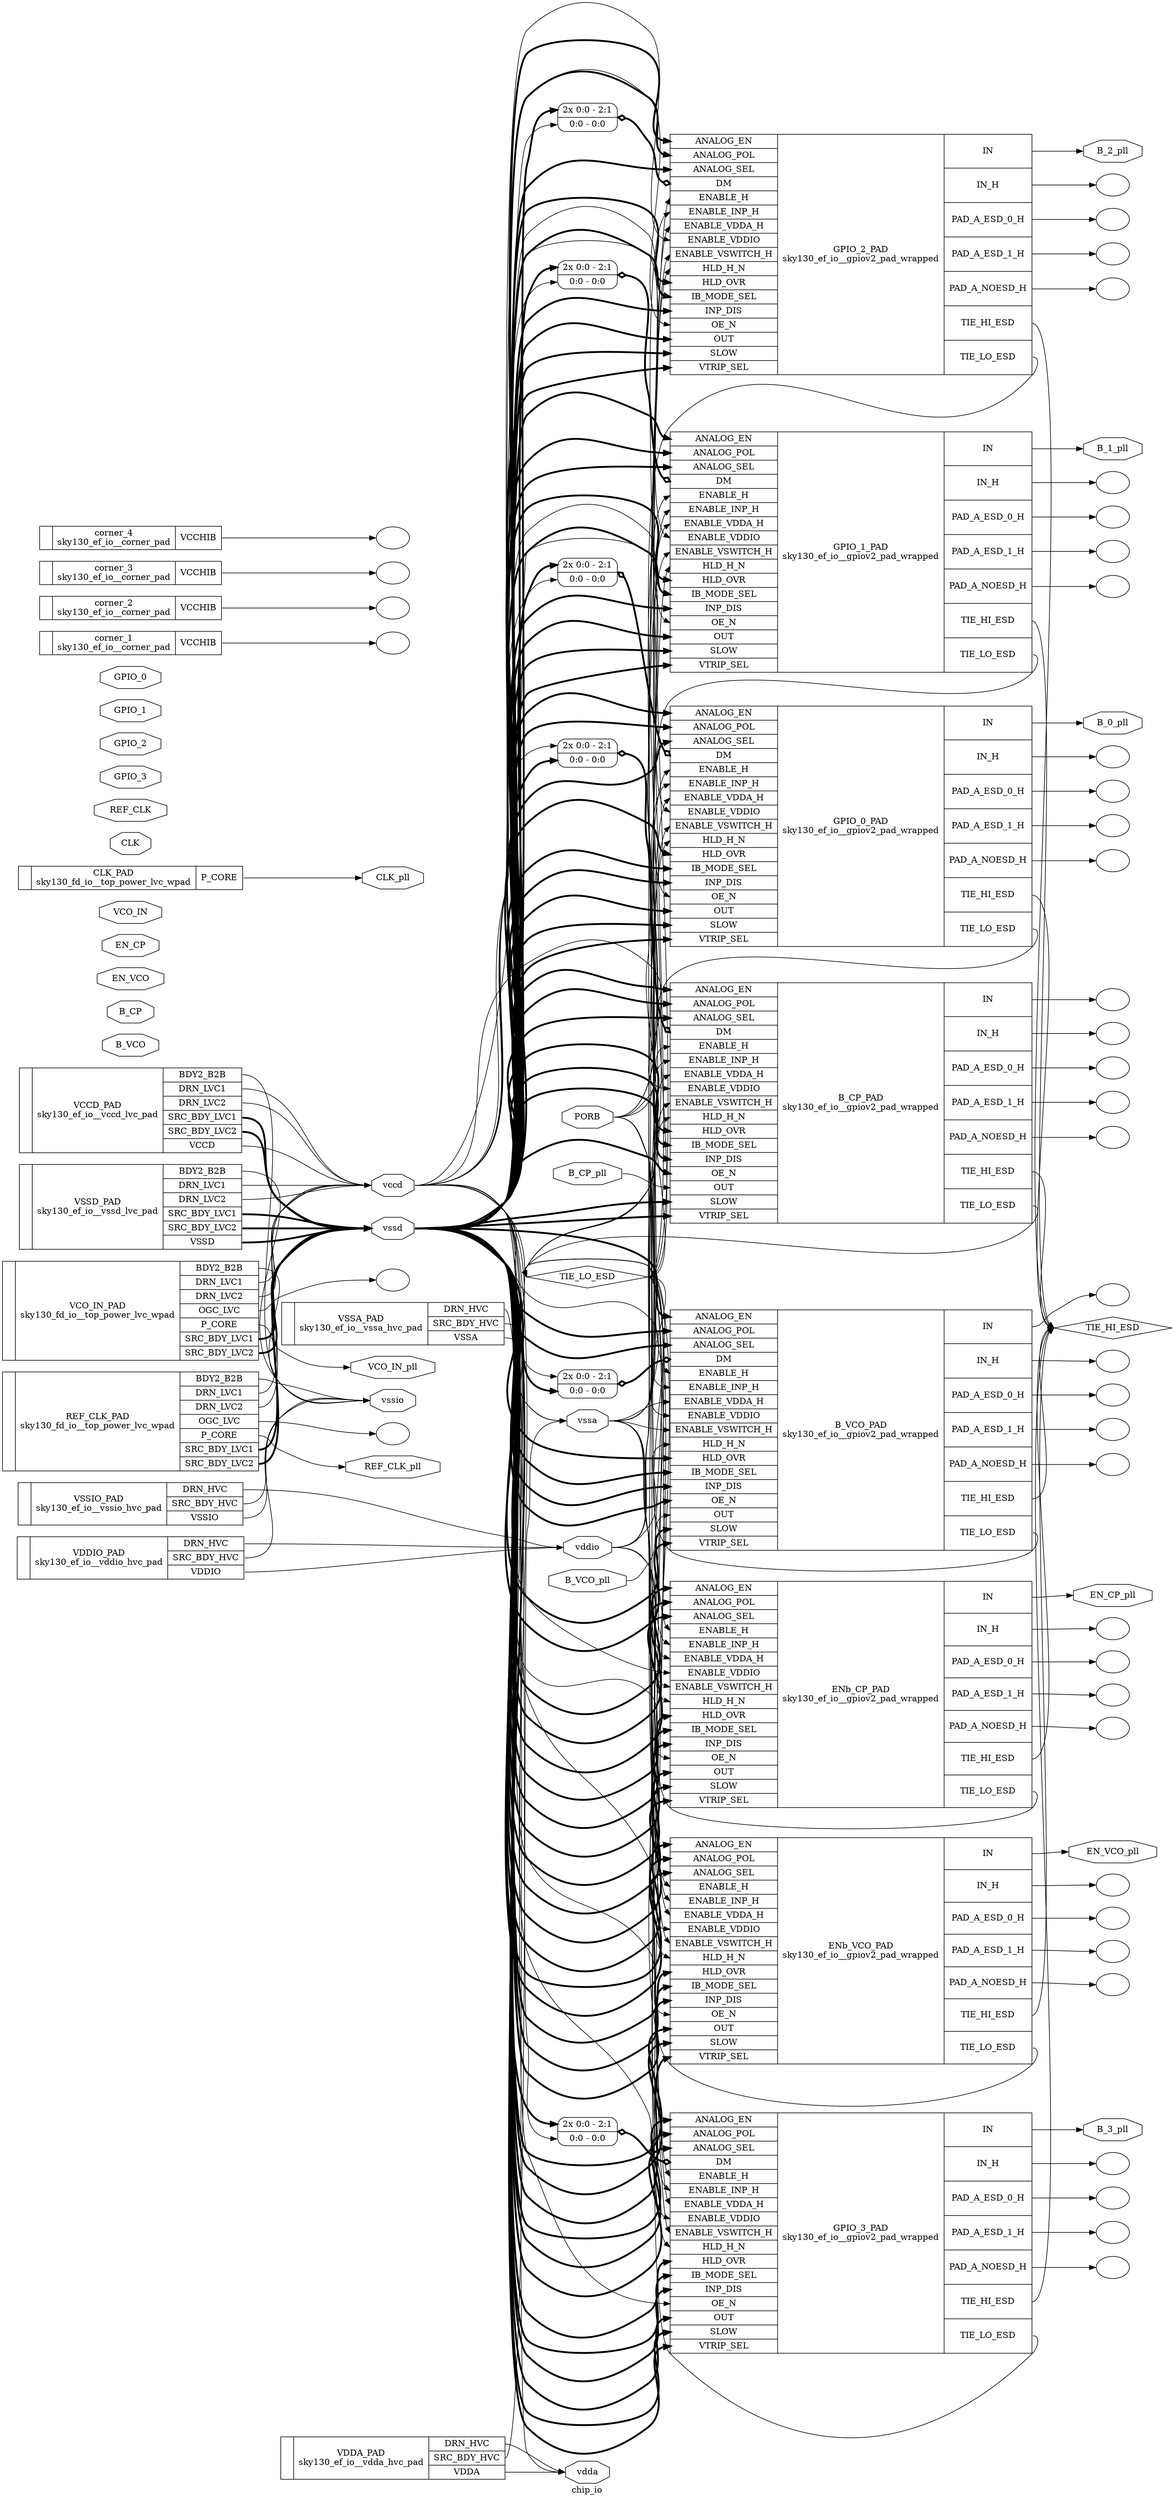 digraph "chip_io" {
label="chip_io";
rankdir="LR";
remincross=true;
n1 [ shape=diamond, label="TIE_LO_ESD", color="black", fontcolor="black" ];
n2 [ shape=diamond, label="TIE_HI_ESD", color="black", fontcolor="black" ];
n3 [ shape=octagon, label="PORB", color="black", fontcolor="black" ];
n4 [ shape=octagon, label="vssa", color="black", fontcolor="black" ];
n5 [ shape=octagon, label="vdda", color="black", fontcolor="black" ];
n6 [ shape=octagon, label="vssio", color="black", fontcolor="black" ];
n7 [ shape=octagon, label="vddio", color="black", fontcolor="black" ];
n8 [ shape=octagon, label="vssd", color="black", fontcolor="black" ];
n9 [ shape=octagon, label="vccd", color="black", fontcolor="black" ];
n10 [ shape=octagon, label="B_VCO_pll", color="black", fontcolor="black" ];
n11 [ shape=octagon, label="B_VCO", color="black", fontcolor="black" ];
n12 [ shape=octagon, label="B_CP_pll", color="black", fontcolor="black" ];
n13 [ shape=octagon, label="B_CP", color="black", fontcolor="black" ];
n14 [ shape=octagon, label="EN_VCO_pll", color="black", fontcolor="black" ];
n15 [ shape=octagon, label="EN_VCO", color="black", fontcolor="black" ];
n16 [ shape=octagon, label="EN_CP_pll", color="black", fontcolor="black" ];
n17 [ shape=octagon, label="EN_CP", color="black", fontcolor="black" ];
n18 [ shape=octagon, label="VCO_IN_pll", color="black", fontcolor="black" ];
n19 [ shape=octagon, label="VCO_IN", color="black", fontcolor="black" ];
n20 [ shape=octagon, label="CLK_pll", color="black", fontcolor="black" ];
n21 [ shape=octagon, label="CLK", color="black", fontcolor="black" ];
n22 [ shape=octagon, label="REF_CLK_pll", color="black", fontcolor="black" ];
n23 [ shape=octagon, label="REF_CLK", color="black", fontcolor="black" ];
n24 [ shape=octagon, label="B_3_pll", color="black", fontcolor="black" ];
n25 [ shape=octagon, label="B_2_pll", color="black", fontcolor="black" ];
n26 [ shape=octagon, label="B_1_pll", color="black", fontcolor="black" ];
n27 [ shape=octagon, label="B_0_pll", color="black", fontcolor="black" ];
n28 [ shape=octagon, label="GPIO_3", color="black", fontcolor="black" ];
n29 [ shape=octagon, label="GPIO_2", color="black", fontcolor="black" ];
n30 [ shape=octagon, label="GPIO_1", color="black", fontcolor="black" ];
n31 [ shape=octagon, label="GPIO_0", color="black", fontcolor="black" ];
v0 [ label="" ];
c33 [ shape=record, label="{{}|corner_1\nsky130_ef_io__corner_pad|{<p32> VCCHIB}}" ];
v1 [ label="" ];
c34 [ shape=record, label="{{}|corner_2\nsky130_ef_io__corner_pad|{<p32> VCCHIB}}" ];
v2 [ label="" ];
c35 [ shape=record, label="{{}|corner_3\nsky130_ef_io__corner_pad|{<p32> VCCHIB}}" ];
v3 [ label="" ];
c36 [ shape=record, label="{{}|corner_4\nsky130_ef_io__corner_pad|{<p32> VCCHIB}}" ];
c40 [ shape=record, label="{{}|VSSA_PAD\nsky130_ef_io__vssa_hvc_pad|{<p37> DRN_HVC|<p38> SRC_BDY_HVC|<p39> VSSA}}" ];
c42 [ shape=record, label="{{}|VDDA_PAD\nsky130_ef_io__vdda_hvc_pad|{<p37> DRN_HVC|<p38> SRC_BDY_HVC|<p41> VDDA}}" ];
c44 [ shape=record, label="{{}|VSSIO_PAD\nsky130_ef_io__vssio_hvc_pad|{<p37> DRN_HVC|<p38> SRC_BDY_HVC|<p43> VSSIO}}" ];
c46 [ shape=record, label="{{}|VDDIO_PAD\nsky130_ef_io__vddio_hvc_pad|{<p37> DRN_HVC|<p38> SRC_BDY_HVC|<p45> VDDIO}}" ];
c53 [ shape=record, label="{{}|VSSD_PAD\nsky130_ef_io__vssd_lvc_pad|{<p47> BDY2_B2B|<p48> DRN_LVC1|<p49> DRN_LVC2|<p50> SRC_BDY_LVC1|<p51> SRC_BDY_LVC2|<p52> VSSD}}" ];
c55 [ shape=record, label="{{}|VCCD_PAD\nsky130_ef_io__vccd_lvc_pad|{<p47> BDY2_B2B|<p48> DRN_LVC1|<p49> DRN_LVC2|<p50> SRC_BDY_LVC1|<p51> SRC_BDY_LVC2|<p54> VCCD}}" ];
c57 [ shape=record, label="{{}|CLK_PAD\nsky130_fd_io__top_power_lvc_wpad|{<p56> P_CORE}}" ];
v4 [ label="" ];
c59 [ shape=record, label="{{}|REF_CLK_PAD\nsky130_fd_io__top_power_lvc_wpad|{<p47> BDY2_B2B|<p48> DRN_LVC1|<p49> DRN_LVC2|<p58> OGC_LVC|<p56> P_CORE|<p50> SRC_BDY_LVC1|<p51> SRC_BDY_LVC2}}" ];
v5 [ label="" ];
c60 [ shape=record, label="{{}|VCO_IN_PAD\nsky130_fd_io__top_power_lvc_wpad|{<p47> BDY2_B2B|<p48> DRN_LVC1|<p49> DRN_LVC2|<p58> OGC_LVC|<p56> P_CORE|<p50> SRC_BDY_LVC1|<p51> SRC_BDY_LVC2}}" ];
v6 [ label="" ];
v8 [ label="" ];
v9 [ label="" ];
v10 [ label="" ];
v11 [ label="" ];
c83 [ shape=record, label="{{<p61> ANALOG_EN|<p62> ANALOG_POL|<p63> ANALOG_SEL|<p64> DM|<p65> ENABLE_H|<p66> ENABLE_INP_H|<p67> ENABLE_VDDA_H|<p68> ENABLE_VDDIO|<p69> ENABLE_VSWITCH_H|<p70> HLD_H_N|<p71> HLD_OVR|<p72> IB_MODE_SEL|<p73> INP_DIS|<p74> OE_N|<p75> OUT|<p76> SLOW|<p77> VTRIP_SEL}|B_CP_PAD\nsky130_ef_io__gpiov2_pad_wrapped|{<p78> IN|<p79> IN_H|<p80> PAD_A_ESD_0_H|<p81> PAD_A_ESD_1_H|<p82> PAD_A_NOESD_H|<p2> TIE_HI_ESD|<p1> TIE_LO_ESD}}" ];
x7 [ shape=record, style=rounded, label="<s2> 2x 0:0 - 2:1 |<s0> 0:0 - 0:0 " ];
x7:e -> c83:p64:w [arrowhead=odiamond, arrowtail=odiamond, dir=both, color="black", style="setlinewidth(3)", label=""];
v12 [ label="" ];
v14 [ label="" ];
v15 [ label="" ];
v16 [ label="" ];
v17 [ label="" ];
c84 [ shape=record, label="{{<p61> ANALOG_EN|<p62> ANALOG_POL|<p63> ANALOG_SEL|<p64> DM|<p65> ENABLE_H|<p66> ENABLE_INP_H|<p67> ENABLE_VDDA_H|<p68> ENABLE_VDDIO|<p69> ENABLE_VSWITCH_H|<p70> HLD_H_N|<p71> HLD_OVR|<p72> IB_MODE_SEL|<p73> INP_DIS|<p74> OE_N|<p75> OUT|<p76> SLOW|<p77> VTRIP_SEL}|B_VCO_PAD\nsky130_ef_io__gpiov2_pad_wrapped|{<p78> IN|<p79> IN_H|<p80> PAD_A_ESD_0_H|<p81> PAD_A_ESD_1_H|<p82> PAD_A_NOESD_H|<p2> TIE_HI_ESD|<p1> TIE_LO_ESD}}" ];
x13 [ shape=record, style=rounded, label="<s2> 2x 0:0 - 2:1 |<s0> 0:0 - 0:0 " ];
x13:e -> c84:p64:w [arrowhead=odiamond, arrowtail=odiamond, dir=both, color="black", style="setlinewidth(3)", label=""];
v18 [ label="" ];
v19 [ label="" ];
v20 [ label="" ];
v21 [ label="" ];
c85 [ shape=record, label="{{<p61> ANALOG_EN|<p62> ANALOG_POL|<p63> ANALOG_SEL|<p65> ENABLE_H|<p66> ENABLE_INP_H|<p67> ENABLE_VDDA_H|<p68> ENABLE_VDDIO|<p69> ENABLE_VSWITCH_H|<p70> HLD_H_N|<p71> HLD_OVR|<p72> IB_MODE_SEL|<p73> INP_DIS|<p74> OE_N|<p75> OUT|<p76> SLOW|<p77> VTRIP_SEL}|ENb_CP_PAD\nsky130_ef_io__gpiov2_pad_wrapped|{<p78> IN|<p79> IN_H|<p80> PAD_A_ESD_0_H|<p81> PAD_A_ESD_1_H|<p82> PAD_A_NOESD_H|<p2> TIE_HI_ESD|<p1> TIE_LO_ESD}}" ];
v22 [ label="" ];
v23 [ label="" ];
v24 [ label="" ];
v25 [ label="" ];
c86 [ shape=record, label="{{<p61> ANALOG_EN|<p62> ANALOG_POL|<p63> ANALOG_SEL|<p65> ENABLE_H|<p66> ENABLE_INP_H|<p67> ENABLE_VDDA_H|<p68> ENABLE_VDDIO|<p69> ENABLE_VSWITCH_H|<p70> HLD_H_N|<p71> HLD_OVR|<p72> IB_MODE_SEL|<p73> INP_DIS|<p74> OE_N|<p75> OUT|<p76> SLOW|<p77> VTRIP_SEL}|ENb_VCO_PAD\nsky130_ef_io__gpiov2_pad_wrapped|{<p78> IN|<p79> IN_H|<p80> PAD_A_ESD_0_H|<p81> PAD_A_ESD_1_H|<p82> PAD_A_NOESD_H|<p2> TIE_HI_ESD|<p1> TIE_LO_ESD}}" ];
v27 [ label="" ];
v28 [ label="" ];
v29 [ label="" ];
v30 [ label="" ];
c87 [ shape=record, label="{{<p61> ANALOG_EN|<p62> ANALOG_POL|<p63> ANALOG_SEL|<p64> DM|<p65> ENABLE_H|<p66> ENABLE_INP_H|<p67> ENABLE_VDDA_H|<p68> ENABLE_VDDIO|<p69> ENABLE_VSWITCH_H|<p70> HLD_H_N|<p71> HLD_OVR|<p72> IB_MODE_SEL|<p73> INP_DIS|<p74> OE_N|<p75> OUT|<p76> SLOW|<p77> VTRIP_SEL}|GPIO_3_PAD\nsky130_ef_io__gpiov2_pad_wrapped|{<p78> IN|<p79> IN_H|<p80> PAD_A_ESD_0_H|<p81> PAD_A_ESD_1_H|<p82> PAD_A_NOESD_H|<p2> TIE_HI_ESD|<p1> TIE_LO_ESD}}" ];
x26 [ shape=record, style=rounded, label="<s2> 2x 0:0 - 2:1 |<s0> 0:0 - 0:0 " ];
x26:e -> c87:p64:w [arrowhead=odiamond, arrowtail=odiamond, dir=both, color="black", style="setlinewidth(3)", label=""];
v32 [ label="" ];
v33 [ label="" ];
v34 [ label="" ];
v35 [ label="" ];
c88 [ shape=record, label="{{<p61> ANALOG_EN|<p62> ANALOG_POL|<p63> ANALOG_SEL|<p64> DM|<p65> ENABLE_H|<p66> ENABLE_INP_H|<p67> ENABLE_VDDA_H|<p68> ENABLE_VDDIO|<p69> ENABLE_VSWITCH_H|<p70> HLD_H_N|<p71> HLD_OVR|<p72> IB_MODE_SEL|<p73> INP_DIS|<p74> OE_N|<p75> OUT|<p76> SLOW|<p77> VTRIP_SEL}|GPIO_2_PAD\nsky130_ef_io__gpiov2_pad_wrapped|{<p78> IN|<p79> IN_H|<p80> PAD_A_ESD_0_H|<p81> PAD_A_ESD_1_H|<p82> PAD_A_NOESD_H|<p2> TIE_HI_ESD|<p1> TIE_LO_ESD}}" ];
x31 [ shape=record, style=rounded, label="<s2> 2x 0:0 - 2:1 |<s0> 0:0 - 0:0 " ];
x31:e -> c88:p64:w [arrowhead=odiamond, arrowtail=odiamond, dir=both, color="black", style="setlinewidth(3)", label=""];
v37 [ label="" ];
v38 [ label="" ];
v39 [ label="" ];
v40 [ label="" ];
c89 [ shape=record, label="{{<p61> ANALOG_EN|<p62> ANALOG_POL|<p63> ANALOG_SEL|<p64> DM|<p65> ENABLE_H|<p66> ENABLE_INP_H|<p67> ENABLE_VDDA_H|<p68> ENABLE_VDDIO|<p69> ENABLE_VSWITCH_H|<p70> HLD_H_N|<p71> HLD_OVR|<p72> IB_MODE_SEL|<p73> INP_DIS|<p74> OE_N|<p75> OUT|<p76> SLOW|<p77> VTRIP_SEL}|GPIO_1_PAD\nsky130_ef_io__gpiov2_pad_wrapped|{<p78> IN|<p79> IN_H|<p80> PAD_A_ESD_0_H|<p81> PAD_A_ESD_1_H|<p82> PAD_A_NOESD_H|<p2> TIE_HI_ESD|<p1> TIE_LO_ESD}}" ];
x36 [ shape=record, style=rounded, label="<s2> 2x 0:0 - 2:1 |<s0> 0:0 - 0:0 " ];
x36:e -> c89:p64:w [arrowhead=odiamond, arrowtail=odiamond, dir=both, color="black", style="setlinewidth(3)", label=""];
v42 [ label="" ];
v43 [ label="" ];
v44 [ label="" ];
v45 [ label="" ];
c90 [ shape=record, label="{{<p61> ANALOG_EN|<p62> ANALOG_POL|<p63> ANALOG_SEL|<p64> DM|<p65> ENABLE_H|<p66> ENABLE_INP_H|<p67> ENABLE_VDDA_H|<p68> ENABLE_VDDIO|<p69> ENABLE_VSWITCH_H|<p70> HLD_H_N|<p71> HLD_OVR|<p72> IB_MODE_SEL|<p73> INP_DIS|<p74> OE_N|<p75> OUT|<p76> SLOW|<p77> VTRIP_SEL}|GPIO_0_PAD\nsky130_ef_io__gpiov2_pad_wrapped|{<p78> IN|<p79> IN_H|<p80> PAD_A_ESD_0_H|<p81> PAD_A_ESD_1_H|<p82> PAD_A_NOESD_H|<p2> TIE_HI_ESD|<p1> TIE_LO_ESD}}" ];
x41 [ shape=record, style=rounded, label="<s2> 2x 0:0 - 2:1 |<s0> 0:0 - 0:0 " ];
x41:e -> c90:p64:w [arrowhead=odiamond, arrowtail=odiamond, dir=both, color="black", style="setlinewidth(3)", label=""];
c83:p1:e -> n1:w [color="black", label=""];
c84:p1:e -> n1:w [color="black", label=""];
c85:p1:e -> n1:w [color="black", label=""];
c86:p1:e -> n1:w [color="black", label=""];
c87:p1:e -> n1:w [color="black", label=""];
c88:p1:e -> n1:w [color="black", label=""];
c89:p1:e -> n1:w [color="black", label=""];
c90:p1:e -> n1:w [color="black", label=""];
n1:e -> c83:p66:w [color="black", label=""];
n1:e -> c84:p66:w [color="black", label=""];
n1:e -> c85:p66:w [color="black", label=""];
n1:e -> c86:p66:w [color="black", label=""];
n1:e -> c87:p66:w [color="black", label=""];
n1:e -> c88:p66:w [color="black", label=""];
n1:e -> c89:p66:w [color="black", label=""];
n1:e -> c90:p66:w [color="black", label=""];
n10:e -> c84:p75:w [color="black", label=""];
n12:e -> c83:p75:w [color="black", label=""];
c86:p78:e -> n14:w [color="black", label=""];
c85:p78:e -> n16:w [color="black", label=""];
c60:p56:e -> n18:w [color="black", label=""];
c83:p2:e -> n2:w [color="black", label=""];
c84:p2:e -> n2:w [color="black", label=""];
c85:p2:e -> n2:w [color="black", label=""];
c86:p2:e -> n2:w [color="black", label=""];
c87:p2:e -> n2:w [color="black", label=""];
c88:p2:e -> n2:w [color="black", label=""];
c89:p2:e -> n2:w [color="black", label=""];
c90:p2:e -> n2:w [color="black", label=""];
c57:p56:e -> n20:w [color="black", label=""];
c59:p56:e -> n22:w [color="black", label=""];
c87:p78:e -> n24:w [color="black", label=""];
c88:p78:e -> n25:w [color="black", label=""];
c89:p78:e -> n26:w [color="black", label=""];
c90:p78:e -> n27:w [color="black", label=""];
n3:e -> c83:p65:w [color="black", label=""];
n3:e -> c84:p65:w [color="black", label=""];
n3:e -> c85:p65:w [color="black", label=""];
n3:e -> c86:p65:w [color="black", label=""];
n3:e -> c87:p65:w [color="black", label=""];
n3:e -> c88:p65:w [color="black", label=""];
n3:e -> c89:p65:w [color="black", label=""];
n3:e -> c90:p65:w [color="black", label=""];
c40:p38:e -> n4:w [color="black", label=""];
c40:p39:e -> n4:w [color="black", label=""];
c42:p38:e -> n4:w [color="black", label=""];
n4:e -> c83:p67:w [color="black", label=""];
n4:e -> c83:p69:w [color="black", label=""];
n4:e -> c84:p67:w [color="black", label=""];
n4:e -> c84:p69:w [color="black", label=""];
n4:e -> c85:p67:w [color="black", label=""];
n4:e -> c85:p69:w [color="black", label=""];
n4:e -> c86:p67:w [color="black", label=""];
n4:e -> c86:p69:w [color="black", label=""];
n4:e -> c87:p67:w [color="black", label=""];
n4:e -> c87:p69:w [color="black", label=""];
n4:e -> c88:p67:w [color="black", label=""];
n4:e -> c88:p69:w [color="black", label=""];
n4:e -> c89:p67:w [color="black", label=""];
n4:e -> c89:p69:w [color="black", label=""];
n4:e -> c90:p67:w [color="black", label=""];
n4:e -> c90:p69:w [color="black", label=""];
c40:p37:e -> n5:w [color="black", label=""];
c42:p37:e -> n5:w [color="black", label=""];
c42:p41:e -> n5:w [color="black", label=""];
c44:p38:e -> n6:w [color="black", label=""];
c44:p43:e -> n6:w [color="black", label=""];
c46:p38:e -> n6:w [color="black", label=""];
c53:p47:e -> n6:w [color="black", label=""];
c55:p47:e -> n6:w [color="black", label=""];
c59:p47:e -> n6:w [color="black", label=""];
c60:p47:e -> n6:w [color="black", label=""];
c44:p37:e -> n7:w [color="black", label=""];
c46:p37:e -> n7:w [color="black", label=""];
c46:p45:e -> n7:w [color="black", label=""];
n7:e -> c83:p70:w [color="black", label=""];
n7:e -> c84:p70:w [color="black", label=""];
n7:e -> c85:p70:w [color="black", label=""];
n7:e -> c86:p70:w [color="black", label=""];
n7:e -> c87:p70:w [color="black", label=""];
n7:e -> c88:p70:w [color="black", label=""];
n7:e -> c89:p70:w [color="black", label=""];
n7:e -> c90:p70:w [color="black", label=""];
c53:p50:e -> n8:w [color="black", style="setlinewidth(3)", label=""];
c53:p51:e -> n8:w [color="black", style="setlinewidth(3)", label=""];
c53:p52:e -> n8:w [color="black", style="setlinewidth(3)", label=""];
c55:p50:e -> n8:w [color="black", style="setlinewidth(3)", label=""];
c55:p51:e -> n8:w [color="black", style="setlinewidth(3)", label=""];
c59:p50:e -> n8:w [color="black", style="setlinewidth(3)", label=""];
c59:p51:e -> n8:w [color="black", style="setlinewidth(3)", label=""];
c60:p50:e -> n8:w [color="black", style="setlinewidth(3)", label=""];
c60:p51:e -> n8:w [color="black", style="setlinewidth(3)", label=""];
n8:e -> c83:p61:w [color="black", style="setlinewidth(3)", label=""];
n8:e -> c83:p62:w [color="black", style="setlinewidth(3)", label=""];
n8:e -> c83:p63:w [color="black", style="setlinewidth(3)", label=""];
n8:e -> c83:p71:w [color="black", style="setlinewidth(3)", label=""];
n8:e -> c83:p72:w [color="black", style="setlinewidth(3)", label=""];
n8:e -> c83:p73:w [color="black", style="setlinewidth(3)", label=""];
n8:e -> c83:p74:w [color="black", style="setlinewidth(3)", label=""];
n8:e -> c83:p76:w [color="black", style="setlinewidth(3)", label=""];
n8:e -> c83:p77:w [color="black", style="setlinewidth(3)", label=""];
n8:e -> c84:p61:w [color="black", style="setlinewidth(3)", label=""];
n8:e -> c84:p62:w [color="black", style="setlinewidth(3)", label=""];
n8:e -> c84:p63:w [color="black", style="setlinewidth(3)", label=""];
n8:e -> c84:p71:w [color="black", style="setlinewidth(3)", label=""];
n8:e -> c84:p72:w [color="black", style="setlinewidth(3)", label=""];
n8:e -> c84:p73:w [color="black", style="setlinewidth(3)", label=""];
n8:e -> c84:p74:w [color="black", style="setlinewidth(3)", label=""];
n8:e -> c84:p76:w [color="black", style="setlinewidth(3)", label=""];
n8:e -> c84:p77:w [color="black", style="setlinewidth(3)", label=""];
n8:e -> c85:p61:w [color="black", style="setlinewidth(3)", label=""];
n8:e -> c85:p62:w [color="black", style="setlinewidth(3)", label=""];
n8:e -> c85:p63:w [color="black", style="setlinewidth(3)", label=""];
n8:e -> c85:p71:w [color="black", style="setlinewidth(3)", label=""];
n8:e -> c85:p72:w [color="black", style="setlinewidth(3)", label=""];
n8:e -> c85:p73:w [color="black", style="setlinewidth(3)", label=""];
n8:e -> c85:p75:w [color="black", style="setlinewidth(3)", label=""];
n8:e -> c85:p76:w [color="black", style="setlinewidth(3)", label=""];
n8:e -> c85:p77:w [color="black", style="setlinewidth(3)", label=""];
n8:e -> c86:p61:w [color="black", style="setlinewidth(3)", label=""];
n8:e -> c86:p62:w [color="black", style="setlinewidth(3)", label=""];
n8:e -> c86:p63:w [color="black", style="setlinewidth(3)", label=""];
n8:e -> c86:p71:w [color="black", style="setlinewidth(3)", label=""];
n8:e -> c86:p72:w [color="black", style="setlinewidth(3)", label=""];
n8:e -> c86:p73:w [color="black", style="setlinewidth(3)", label=""];
n8:e -> c86:p75:w [color="black", style="setlinewidth(3)", label=""];
n8:e -> c86:p76:w [color="black", style="setlinewidth(3)", label=""];
n8:e -> c86:p77:w [color="black", style="setlinewidth(3)", label=""];
n8:e -> c87:p61:w [color="black", style="setlinewidth(3)", label=""];
n8:e -> c87:p62:w [color="black", style="setlinewidth(3)", label=""];
n8:e -> c87:p63:w [color="black", style="setlinewidth(3)", label=""];
n8:e -> c87:p71:w [color="black", style="setlinewidth(3)", label=""];
n8:e -> c87:p72:w [color="black", style="setlinewidth(3)", label=""];
n8:e -> c87:p73:w [color="black", style="setlinewidth(3)", label=""];
n8:e -> c87:p75:w [color="black", style="setlinewidth(3)", label=""];
n8:e -> c87:p76:w [color="black", style="setlinewidth(3)", label=""];
n8:e -> c87:p77:w [color="black", style="setlinewidth(3)", label=""];
n8:e -> c88:p61:w [color="black", style="setlinewidth(3)", label=""];
n8:e -> c88:p62:w [color="black", style="setlinewidth(3)", label=""];
n8:e -> c88:p63:w [color="black", style="setlinewidth(3)", label=""];
n8:e -> c88:p71:w [color="black", style="setlinewidth(3)", label=""];
n8:e -> c88:p72:w [color="black", style="setlinewidth(3)", label=""];
n8:e -> c88:p73:w [color="black", style="setlinewidth(3)", label=""];
n8:e -> c88:p75:w [color="black", style="setlinewidth(3)", label=""];
n8:e -> c88:p76:w [color="black", style="setlinewidth(3)", label=""];
n8:e -> c88:p77:w [color="black", style="setlinewidth(3)", label=""];
n8:e -> c89:p61:w [color="black", style="setlinewidth(3)", label=""];
n8:e -> c89:p62:w [color="black", style="setlinewidth(3)", label=""];
n8:e -> c89:p63:w [color="black", style="setlinewidth(3)", label=""];
n8:e -> c89:p71:w [color="black", style="setlinewidth(3)", label=""];
n8:e -> c89:p72:w [color="black", style="setlinewidth(3)", label=""];
n8:e -> c89:p73:w [color="black", style="setlinewidth(3)", label=""];
n8:e -> c89:p75:w [color="black", style="setlinewidth(3)", label=""];
n8:e -> c89:p76:w [color="black", style="setlinewidth(3)", label=""];
n8:e -> c89:p77:w [color="black", style="setlinewidth(3)", label=""];
n8:e -> c90:p61:w [color="black", style="setlinewidth(3)", label=""];
n8:e -> c90:p62:w [color="black", style="setlinewidth(3)", label=""];
n8:e -> c90:p63:w [color="black", style="setlinewidth(3)", label=""];
n8:e -> c90:p71:w [color="black", style="setlinewidth(3)", label=""];
n8:e -> c90:p72:w [color="black", style="setlinewidth(3)", label=""];
n8:e -> c90:p73:w [color="black", style="setlinewidth(3)", label=""];
n8:e -> c90:p75:w [color="black", style="setlinewidth(3)", label=""];
n8:e -> c90:p76:w [color="black", style="setlinewidth(3)", label=""];
n8:e -> c90:p77:w [color="black", style="setlinewidth(3)", label=""];
n8:e -> x13:s0:w [color="black", style="setlinewidth(3)", label=""];
n8:e -> x26:s2:w [color="black", style="setlinewidth(3)", label=""];
n8:e -> x31:s2:w [color="black", style="setlinewidth(3)", label=""];
n8:e -> x36:s2:w [color="black", style="setlinewidth(3)", label=""];
n8:e -> x41:s2:w [color="black", style="setlinewidth(3)", label=""];
n8:e -> x7:s0:w [color="black", style="setlinewidth(3)", label=""];
c53:p48:e -> n9:w [color="black", label=""];
c53:p49:e -> n9:w [color="black", label=""];
c55:p48:e -> n9:w [color="black", label=""];
c55:p49:e -> n9:w [color="black", label=""];
c55:p54:e -> n9:w [color="black", label=""];
c59:p48:e -> n9:w [color="black", label=""];
c59:p49:e -> n9:w [color="black", label=""];
c60:p48:e -> n9:w [color="black", label=""];
c60:p49:e -> n9:w [color="black", label=""];
n9:e -> c83:p68:w [color="black", label=""];
n9:e -> c84:p68:w [color="black", label=""];
n9:e -> c85:p68:w [color="black", label=""];
n9:e -> c85:p74:w [color="black", label=""];
n9:e -> c86:p68:w [color="black", label=""];
n9:e -> c86:p74:w [color="black", label=""];
n9:e -> c87:p68:w [color="black", label=""];
n9:e -> c87:p74:w [color="black", label=""];
n9:e -> c88:p68:w [color="black", label=""];
n9:e -> c88:p74:w [color="black", label=""];
n9:e -> c89:p68:w [color="black", label=""];
n9:e -> c89:p74:w [color="black", label=""];
n9:e -> c90:p68:w [color="black", label=""];
n9:e -> c90:p74:w [color="black", label=""];
n9:e -> x13:s2:w [color="black", label=""];
n9:e -> x26:s0:w [color="black", label=""];
n9:e -> x31:s0:w [color="black", label=""];
n9:e -> x36:s0:w [color="black", label=""];
n9:e -> x41:s0:w [color="black", label=""];
n9:e -> x7:s2:w [color="black", label=""];
c33:p32:e -> v0:w [color="black", label=""];
c34:p32:e -> v1:w [color="black", label=""];
c83:p82:e -> v10:w [color="black", label=""];
c83:p79:e -> v11:w [color="black", label=""];
c84:p78:e -> v12:w [color="black", label=""];
c84:p81:e -> v14:w [color="black", label=""];
c84:p80:e -> v15:w [color="black", label=""];
c84:p82:e -> v16:w [color="black", label=""];
c84:p79:e -> v17:w [color="black", label=""];
c85:p81:e -> v18:w [color="black", label=""];
c85:p80:e -> v19:w [color="black", label=""];
c35:p32:e -> v2:w [color="black", label=""];
c85:p82:e -> v20:w [color="black", label=""];
c85:p79:e -> v21:w [color="black", label=""];
c86:p81:e -> v22:w [color="black", label=""];
c86:p80:e -> v23:w [color="black", label=""];
c86:p82:e -> v24:w [color="black", label=""];
c86:p79:e -> v25:w [color="black", label=""];
c87:p81:e -> v27:w [color="black", label=""];
c87:p80:e -> v28:w [color="black", label=""];
c87:p82:e -> v29:w [color="black", label=""];
c36:p32:e -> v3:w [color="black", label=""];
c87:p79:e -> v30:w [color="black", label=""];
c88:p81:e -> v32:w [color="black", label=""];
c88:p80:e -> v33:w [color="black", label=""];
c88:p82:e -> v34:w [color="black", label=""];
c88:p79:e -> v35:w [color="black", label=""];
c89:p81:e -> v37:w [color="black", label=""];
c89:p80:e -> v38:w [color="black", label=""];
c89:p82:e -> v39:w [color="black", label=""];
c59:p58:e -> v4:w [color="black", label=""];
c89:p79:e -> v40:w [color="black", label=""];
c90:p81:e -> v42:w [color="black", label=""];
c90:p80:e -> v43:w [color="black", label=""];
c90:p82:e -> v44:w [color="black", label=""];
c90:p79:e -> v45:w [color="black", label=""];
c60:p58:e -> v5:w [color="black", label=""];
c83:p78:e -> v6:w [color="black", label=""];
c83:p81:e -> v8:w [color="black", label=""];
c83:p80:e -> v9:w [color="black", label=""];
}
